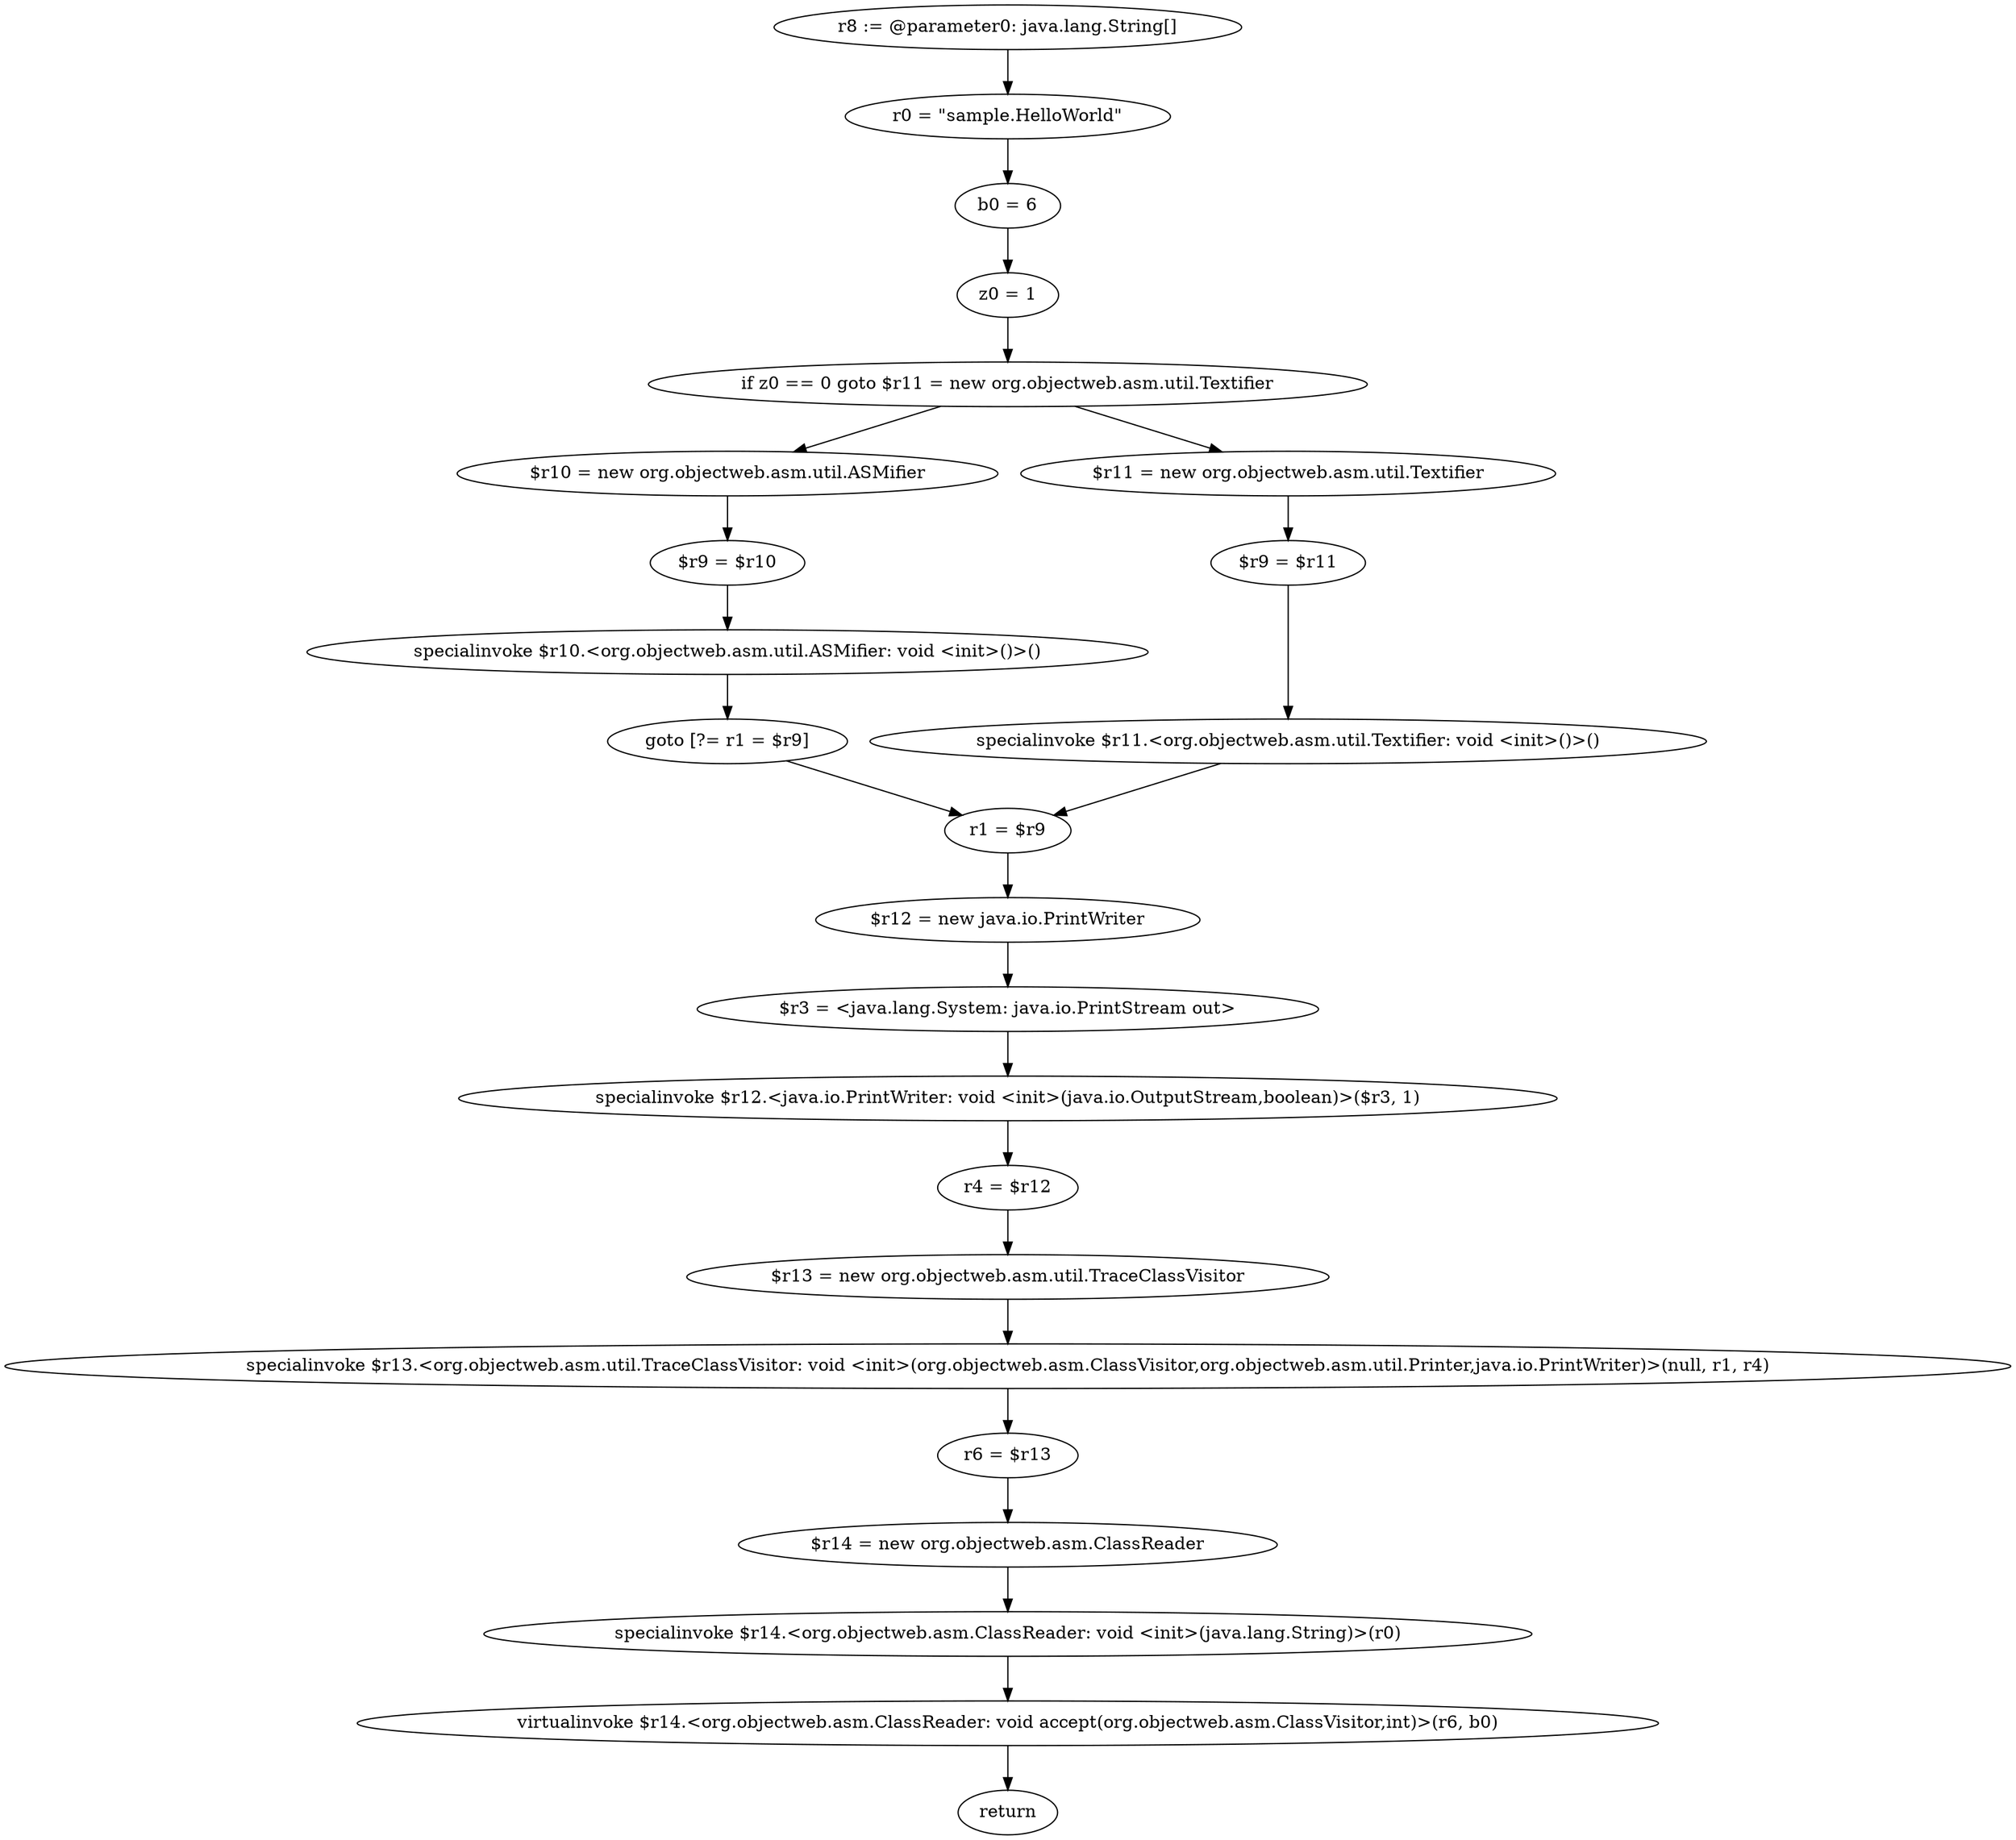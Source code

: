 digraph "unitGraph" {
    "r8 := @parameter0: java.lang.String[]"
    "r0 = \"sample.HelloWorld\""
    "b0 = 6"
    "z0 = 1"
    "if z0 == 0 goto $r11 = new org.objectweb.asm.util.Textifier"
    "$r10 = new org.objectweb.asm.util.ASMifier"
    "$r9 = $r10"
    "specialinvoke $r10.<org.objectweb.asm.util.ASMifier: void <init>()>()"
    "goto [?= r1 = $r9]"
    "$r11 = new org.objectweb.asm.util.Textifier"
    "$r9 = $r11"
    "specialinvoke $r11.<org.objectweb.asm.util.Textifier: void <init>()>()"
    "r1 = $r9"
    "$r12 = new java.io.PrintWriter"
    "$r3 = <java.lang.System: java.io.PrintStream out>"
    "specialinvoke $r12.<java.io.PrintWriter: void <init>(java.io.OutputStream,boolean)>($r3, 1)"
    "r4 = $r12"
    "$r13 = new org.objectweb.asm.util.TraceClassVisitor"
    "specialinvoke $r13.<org.objectweb.asm.util.TraceClassVisitor: void <init>(org.objectweb.asm.ClassVisitor,org.objectweb.asm.util.Printer,java.io.PrintWriter)>(null, r1, r4)"
    "r6 = $r13"
    "$r14 = new org.objectweb.asm.ClassReader"
    "specialinvoke $r14.<org.objectweb.asm.ClassReader: void <init>(java.lang.String)>(r0)"
    "virtualinvoke $r14.<org.objectweb.asm.ClassReader: void accept(org.objectweb.asm.ClassVisitor,int)>(r6, b0)"
    "return"
    "r8 := @parameter0: java.lang.String[]"->"r0 = \"sample.HelloWorld\"";
    "r0 = \"sample.HelloWorld\""->"b0 = 6";
    "b0 = 6"->"z0 = 1";
    "z0 = 1"->"if z0 == 0 goto $r11 = new org.objectweb.asm.util.Textifier";
    "if z0 == 0 goto $r11 = new org.objectweb.asm.util.Textifier"->"$r10 = new org.objectweb.asm.util.ASMifier";
    "if z0 == 0 goto $r11 = new org.objectweb.asm.util.Textifier"->"$r11 = new org.objectweb.asm.util.Textifier";
    "$r10 = new org.objectweb.asm.util.ASMifier"->"$r9 = $r10";
    "$r9 = $r10"->"specialinvoke $r10.<org.objectweb.asm.util.ASMifier: void <init>()>()";
    "specialinvoke $r10.<org.objectweb.asm.util.ASMifier: void <init>()>()"->"goto [?= r1 = $r9]";
    "goto [?= r1 = $r9]"->"r1 = $r9";
    "$r11 = new org.objectweb.asm.util.Textifier"->"$r9 = $r11";
    "$r9 = $r11"->"specialinvoke $r11.<org.objectweb.asm.util.Textifier: void <init>()>()";
    "specialinvoke $r11.<org.objectweb.asm.util.Textifier: void <init>()>()"->"r1 = $r9";
    "r1 = $r9"->"$r12 = new java.io.PrintWriter";
    "$r12 = new java.io.PrintWriter"->"$r3 = <java.lang.System: java.io.PrintStream out>";
    "$r3 = <java.lang.System: java.io.PrintStream out>"->"specialinvoke $r12.<java.io.PrintWriter: void <init>(java.io.OutputStream,boolean)>($r3, 1)";
    "specialinvoke $r12.<java.io.PrintWriter: void <init>(java.io.OutputStream,boolean)>($r3, 1)"->"r4 = $r12";
    "r4 = $r12"->"$r13 = new org.objectweb.asm.util.TraceClassVisitor";
    "$r13 = new org.objectweb.asm.util.TraceClassVisitor"->"specialinvoke $r13.<org.objectweb.asm.util.TraceClassVisitor: void <init>(org.objectweb.asm.ClassVisitor,org.objectweb.asm.util.Printer,java.io.PrintWriter)>(null, r1, r4)";
    "specialinvoke $r13.<org.objectweb.asm.util.TraceClassVisitor: void <init>(org.objectweb.asm.ClassVisitor,org.objectweb.asm.util.Printer,java.io.PrintWriter)>(null, r1, r4)"->"r6 = $r13";
    "r6 = $r13"->"$r14 = new org.objectweb.asm.ClassReader";
    "$r14 = new org.objectweb.asm.ClassReader"->"specialinvoke $r14.<org.objectweb.asm.ClassReader: void <init>(java.lang.String)>(r0)";
    "specialinvoke $r14.<org.objectweb.asm.ClassReader: void <init>(java.lang.String)>(r0)"->"virtualinvoke $r14.<org.objectweb.asm.ClassReader: void accept(org.objectweb.asm.ClassVisitor,int)>(r6, b0)";
    "virtualinvoke $r14.<org.objectweb.asm.ClassReader: void accept(org.objectweb.asm.ClassVisitor,int)>(r6, b0)"->"return";
}
